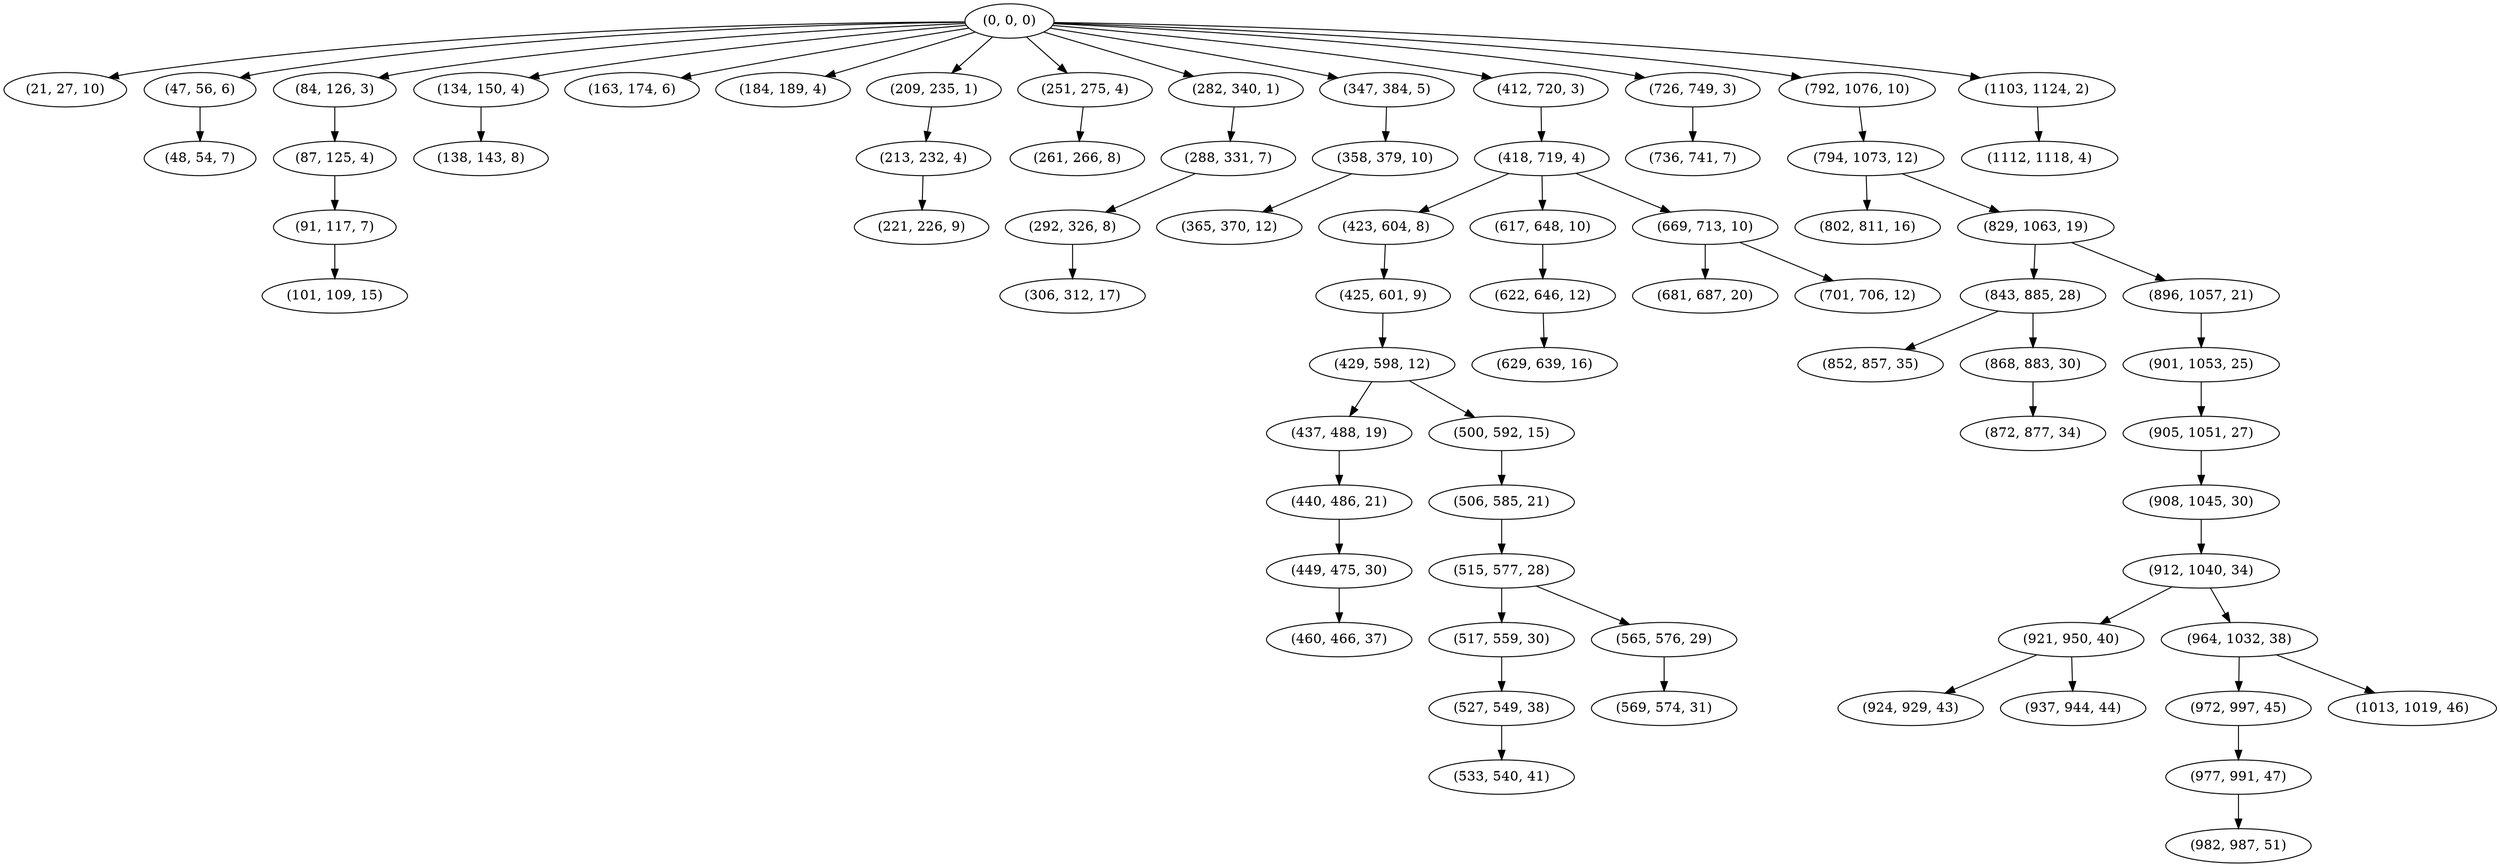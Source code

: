 digraph tree {
    "(0, 0, 0)";
    "(21, 27, 10)";
    "(47, 56, 6)";
    "(48, 54, 7)";
    "(84, 126, 3)";
    "(87, 125, 4)";
    "(91, 117, 7)";
    "(101, 109, 15)";
    "(134, 150, 4)";
    "(138, 143, 8)";
    "(163, 174, 6)";
    "(184, 189, 4)";
    "(209, 235, 1)";
    "(213, 232, 4)";
    "(221, 226, 9)";
    "(251, 275, 4)";
    "(261, 266, 8)";
    "(282, 340, 1)";
    "(288, 331, 7)";
    "(292, 326, 8)";
    "(306, 312, 17)";
    "(347, 384, 5)";
    "(358, 379, 10)";
    "(365, 370, 12)";
    "(412, 720, 3)";
    "(418, 719, 4)";
    "(423, 604, 8)";
    "(425, 601, 9)";
    "(429, 598, 12)";
    "(437, 488, 19)";
    "(440, 486, 21)";
    "(449, 475, 30)";
    "(460, 466, 37)";
    "(500, 592, 15)";
    "(506, 585, 21)";
    "(515, 577, 28)";
    "(517, 559, 30)";
    "(527, 549, 38)";
    "(533, 540, 41)";
    "(565, 576, 29)";
    "(569, 574, 31)";
    "(617, 648, 10)";
    "(622, 646, 12)";
    "(629, 639, 16)";
    "(669, 713, 10)";
    "(681, 687, 20)";
    "(701, 706, 12)";
    "(726, 749, 3)";
    "(736, 741, 7)";
    "(792, 1076, 10)";
    "(794, 1073, 12)";
    "(802, 811, 16)";
    "(829, 1063, 19)";
    "(843, 885, 28)";
    "(852, 857, 35)";
    "(868, 883, 30)";
    "(872, 877, 34)";
    "(896, 1057, 21)";
    "(901, 1053, 25)";
    "(905, 1051, 27)";
    "(908, 1045, 30)";
    "(912, 1040, 34)";
    "(921, 950, 40)";
    "(924, 929, 43)";
    "(937, 944, 44)";
    "(964, 1032, 38)";
    "(972, 997, 45)";
    "(977, 991, 47)";
    "(982, 987, 51)";
    "(1013, 1019, 46)";
    "(1103, 1124, 2)";
    "(1112, 1118, 4)";
    "(0, 0, 0)" -> "(21, 27, 10)";
    "(0, 0, 0)" -> "(47, 56, 6)";
    "(0, 0, 0)" -> "(84, 126, 3)";
    "(0, 0, 0)" -> "(134, 150, 4)";
    "(0, 0, 0)" -> "(163, 174, 6)";
    "(0, 0, 0)" -> "(184, 189, 4)";
    "(0, 0, 0)" -> "(209, 235, 1)";
    "(0, 0, 0)" -> "(251, 275, 4)";
    "(0, 0, 0)" -> "(282, 340, 1)";
    "(0, 0, 0)" -> "(347, 384, 5)";
    "(0, 0, 0)" -> "(412, 720, 3)";
    "(0, 0, 0)" -> "(726, 749, 3)";
    "(0, 0, 0)" -> "(792, 1076, 10)";
    "(0, 0, 0)" -> "(1103, 1124, 2)";
    "(47, 56, 6)" -> "(48, 54, 7)";
    "(84, 126, 3)" -> "(87, 125, 4)";
    "(87, 125, 4)" -> "(91, 117, 7)";
    "(91, 117, 7)" -> "(101, 109, 15)";
    "(134, 150, 4)" -> "(138, 143, 8)";
    "(209, 235, 1)" -> "(213, 232, 4)";
    "(213, 232, 4)" -> "(221, 226, 9)";
    "(251, 275, 4)" -> "(261, 266, 8)";
    "(282, 340, 1)" -> "(288, 331, 7)";
    "(288, 331, 7)" -> "(292, 326, 8)";
    "(292, 326, 8)" -> "(306, 312, 17)";
    "(347, 384, 5)" -> "(358, 379, 10)";
    "(358, 379, 10)" -> "(365, 370, 12)";
    "(412, 720, 3)" -> "(418, 719, 4)";
    "(418, 719, 4)" -> "(423, 604, 8)";
    "(418, 719, 4)" -> "(617, 648, 10)";
    "(418, 719, 4)" -> "(669, 713, 10)";
    "(423, 604, 8)" -> "(425, 601, 9)";
    "(425, 601, 9)" -> "(429, 598, 12)";
    "(429, 598, 12)" -> "(437, 488, 19)";
    "(429, 598, 12)" -> "(500, 592, 15)";
    "(437, 488, 19)" -> "(440, 486, 21)";
    "(440, 486, 21)" -> "(449, 475, 30)";
    "(449, 475, 30)" -> "(460, 466, 37)";
    "(500, 592, 15)" -> "(506, 585, 21)";
    "(506, 585, 21)" -> "(515, 577, 28)";
    "(515, 577, 28)" -> "(517, 559, 30)";
    "(515, 577, 28)" -> "(565, 576, 29)";
    "(517, 559, 30)" -> "(527, 549, 38)";
    "(527, 549, 38)" -> "(533, 540, 41)";
    "(565, 576, 29)" -> "(569, 574, 31)";
    "(617, 648, 10)" -> "(622, 646, 12)";
    "(622, 646, 12)" -> "(629, 639, 16)";
    "(669, 713, 10)" -> "(681, 687, 20)";
    "(669, 713, 10)" -> "(701, 706, 12)";
    "(726, 749, 3)" -> "(736, 741, 7)";
    "(792, 1076, 10)" -> "(794, 1073, 12)";
    "(794, 1073, 12)" -> "(802, 811, 16)";
    "(794, 1073, 12)" -> "(829, 1063, 19)";
    "(829, 1063, 19)" -> "(843, 885, 28)";
    "(829, 1063, 19)" -> "(896, 1057, 21)";
    "(843, 885, 28)" -> "(852, 857, 35)";
    "(843, 885, 28)" -> "(868, 883, 30)";
    "(868, 883, 30)" -> "(872, 877, 34)";
    "(896, 1057, 21)" -> "(901, 1053, 25)";
    "(901, 1053, 25)" -> "(905, 1051, 27)";
    "(905, 1051, 27)" -> "(908, 1045, 30)";
    "(908, 1045, 30)" -> "(912, 1040, 34)";
    "(912, 1040, 34)" -> "(921, 950, 40)";
    "(912, 1040, 34)" -> "(964, 1032, 38)";
    "(921, 950, 40)" -> "(924, 929, 43)";
    "(921, 950, 40)" -> "(937, 944, 44)";
    "(964, 1032, 38)" -> "(972, 997, 45)";
    "(964, 1032, 38)" -> "(1013, 1019, 46)";
    "(972, 997, 45)" -> "(977, 991, 47)";
    "(977, 991, 47)" -> "(982, 987, 51)";
    "(1103, 1124, 2)" -> "(1112, 1118, 4)";
}
